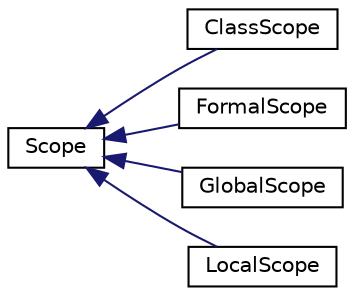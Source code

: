 digraph "Graphical Class Hierarchy"
{
 // LATEX_PDF_SIZE
  edge [fontname="Helvetica",fontsize="10",labelfontname="Helvetica",labelfontsize="10"];
  node [fontname="Helvetica",fontsize="10",shape=record];
  rankdir="LR";
  Node0 [label="Scope",height=0.2,width=0.4,color="black", fillcolor="white", style="filled",URL="$classScope.html",tooltip="scope interface"];
  Node0 -> Node1 [dir="back",color="midnightblue",fontsize="10",style="solid",fontname="Helvetica"];
  Node1 [label="ClassScope",height=0.2,width=0.4,color="black", fillcolor="white", style="filled",URL="$classClassScope.html",tooltip=" "];
  Node0 -> Node2 [dir="back",color="midnightblue",fontsize="10",style="solid",fontname="Helvetica"];
  Node2 [label="FormalScope",height=0.2,width=0.4,color="black", fillcolor="white", style="filled",URL="$classFormalScope.html",tooltip=" "];
  Node0 -> Node3 [dir="back",color="midnightblue",fontsize="10",style="solid",fontname="Helvetica"];
  Node3 [label="GlobalScope",height=0.2,width=0.4,color="black", fillcolor="white", style="filled",URL="$classGlobalScope.html",tooltip=" "];
  Node0 -> Node4 [dir="back",color="midnightblue",fontsize="10",style="solid",fontname="Helvetica"];
  Node4 [label="LocalScope",height=0.2,width=0.4,color="black", fillcolor="white", style="filled",URL="$classLocalScope.html",tooltip=" "];
}
